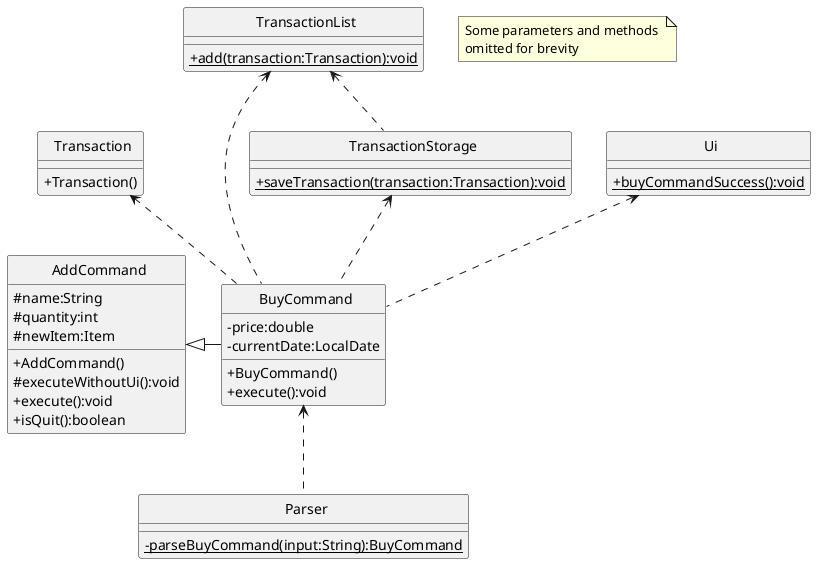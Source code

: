 @startuml
'https://plantuml.com/class-diagram
skinparam classAttributeIconSize 0
skinparam CircledCharacterFontSize 0
skinparam CircledCharacterRadius 0

class AddCommand
class BuyCommand
class Parser
class Transaction
class TransactionList
class TransactionStorage
class Ui

AddCommand <|- BuyCommand
Transaction <.. BuyCommand
Ui <.. BuyCommand
TransactionList <.. BuyCommand
BuyCommand <.. Parser
TransactionStorage <.. BuyCommand
TransactionList <.. TransactionStorage

class AddCommand {
    #name:String
    #quantity:int
    #newItem:Item
    +AddCommand()
    #executeWithoutUi():void
    +execute():void
    +isQuit():boolean
}

class BuyCommand {
    -price:double
    -currentDate:LocalDate
    +BuyCommand()
    +execute():void
}

class Transaction {
    +Transaction()
}

class TransactionList {
    {static}+add(transaction:Transaction):void
}

class Ui {
    {static}+buyCommandSuccess():void
}

class Parser {
    {static}-parseBuyCommand(input:String):BuyCommand
}

class TransactionStorage {
    {static}+saveTransaction(transaction:Transaction):void
}

note "Some parameters and methods \nomitted for brevity" as n1

@enduml

@startuml
hide footbox
participant "SuperTracker" as SuperTracker <<class>> #f5e3a9
participant ":BuyCommand" as BuyCommand #cbf7f4
participant "TransactionStorage" as TransactionStorage <<class>> #bcf7cf
participant "TransactionList" as TransactionList <<class>> #d5eac2
participant "Ui" as Ui <<class>> #e5c2ea
participant ":Transaction" as Transaction #fbffb2

SuperTracker -> BuyCommand : execute()
activate BuyCommand #cbf7f4

ref over BuyCommand : execute add command without Ui

BuyCommand -> Transaction ** : new Transaction(parameters omitted for brevity)
activate Transaction #fbffb2
Transaction --> BuyCommand : transaction:Transaction
deactivate Transaction

BuyCommand -> TransactionList : add(transaction:Transaction)
activate TransactionList #d5eac2
TransactionList --> BuyCommand
deactivate TransactionList

BuyCommand -> Ui : buyCommandSuccess(newItem:Item, transaction:Transaction)
activate Ui #e5c2ea
Ui --> BuyCommand
deactivate Ui

BuyCommand -> TransactionStorage : saveTransaction(transaction:Transaction)
activate TransactionStorage #bcf7cf
TransactionStorage --> BuyCommand
deactivate TransactionStorage

BuyCommand --> SuperTracker
deactivate BuyCommand
@enduml